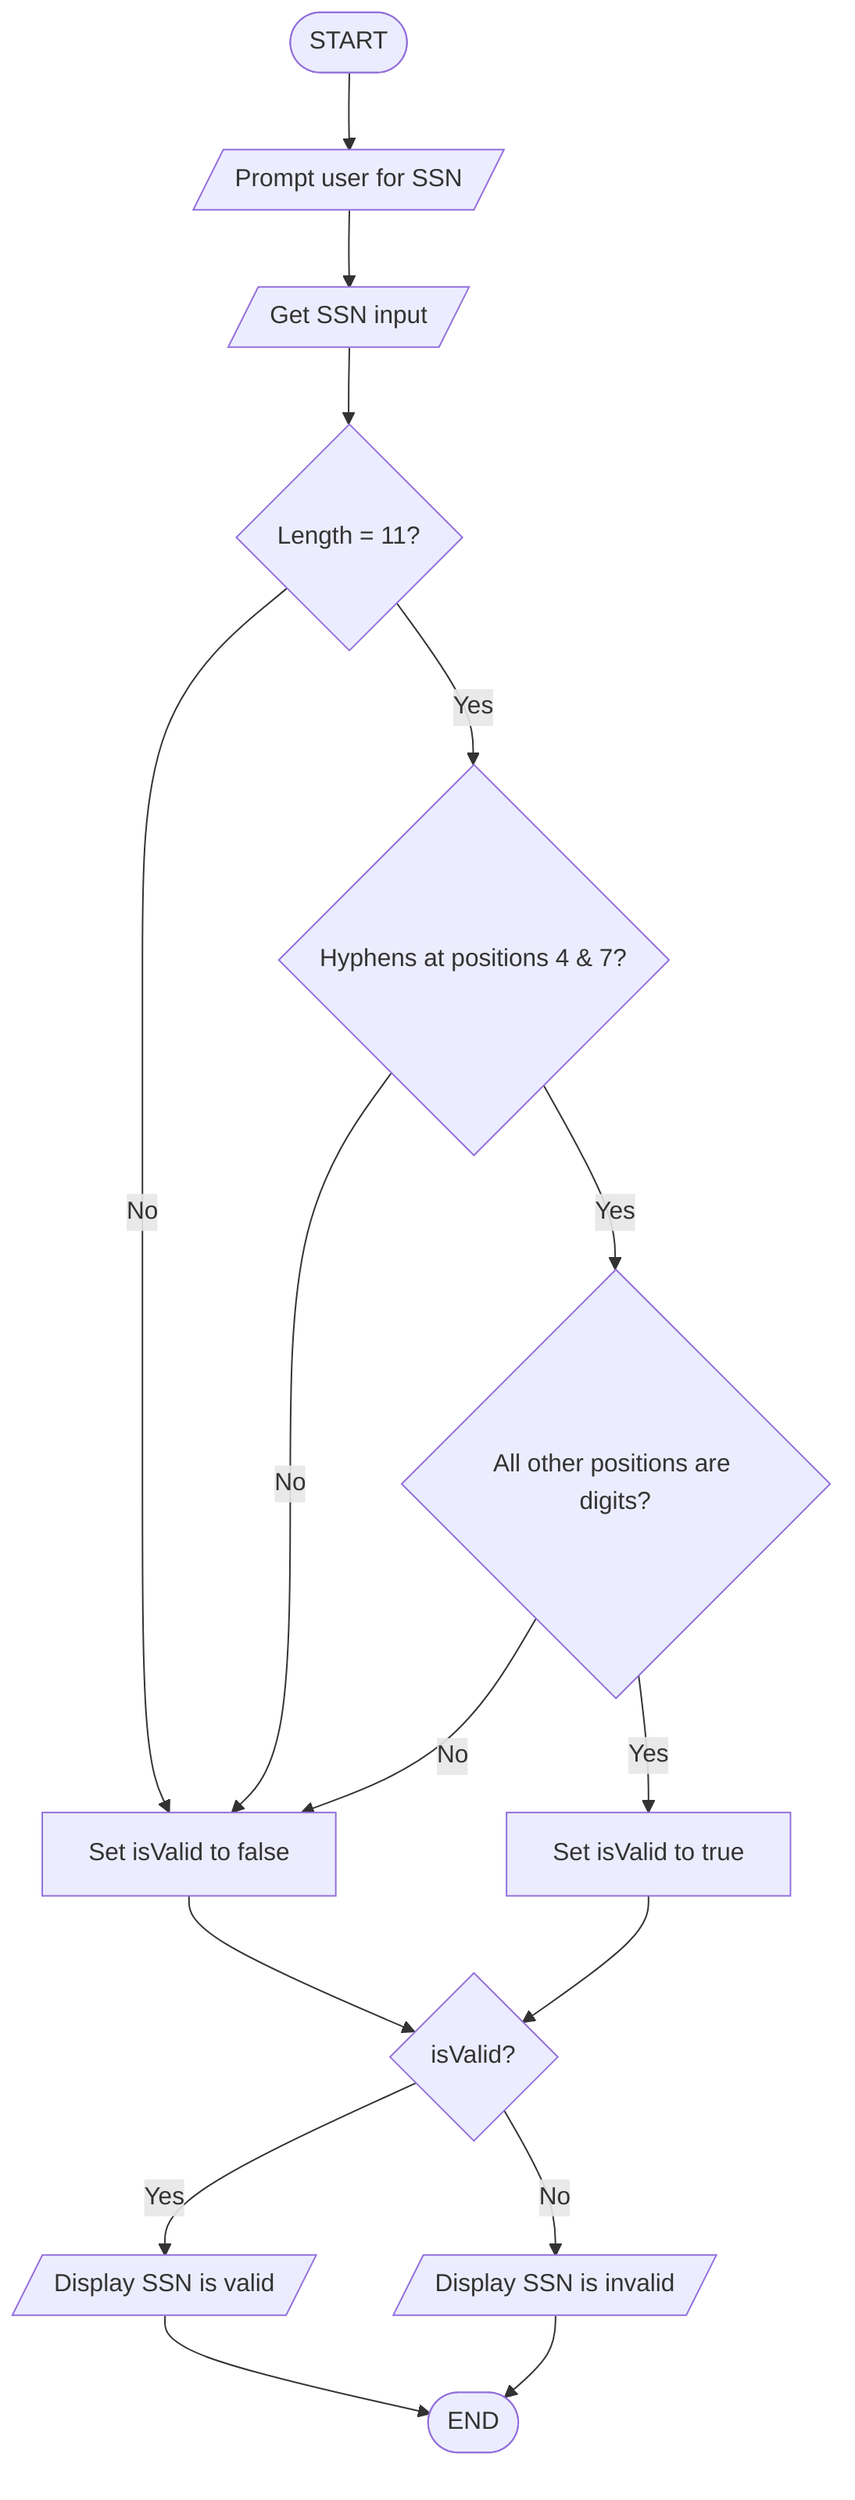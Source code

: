 flowchart TD
    A([START]) --> B[/Prompt user for SSN/]
    B --> C[/Get SSN input/]
    
    C --> D{Length = 11?}
    D -->|No| F[Set isValid to false]
    D -->|Yes| E{Hyphens at positions 4 & 7?}
    
    E -->|No| F
    E -->|Yes| G{All other positions are digits?}
    
    G -->|No| F
    G -->|Yes| H[Set isValid to true]
    
    F --> I{isValid?}
    H --> I
    
    I -->|Yes| J[/Display SSN is valid/]
    I -->|No| K[/Display SSN is invalid/]
    
    J --> L([END])
    K --> L